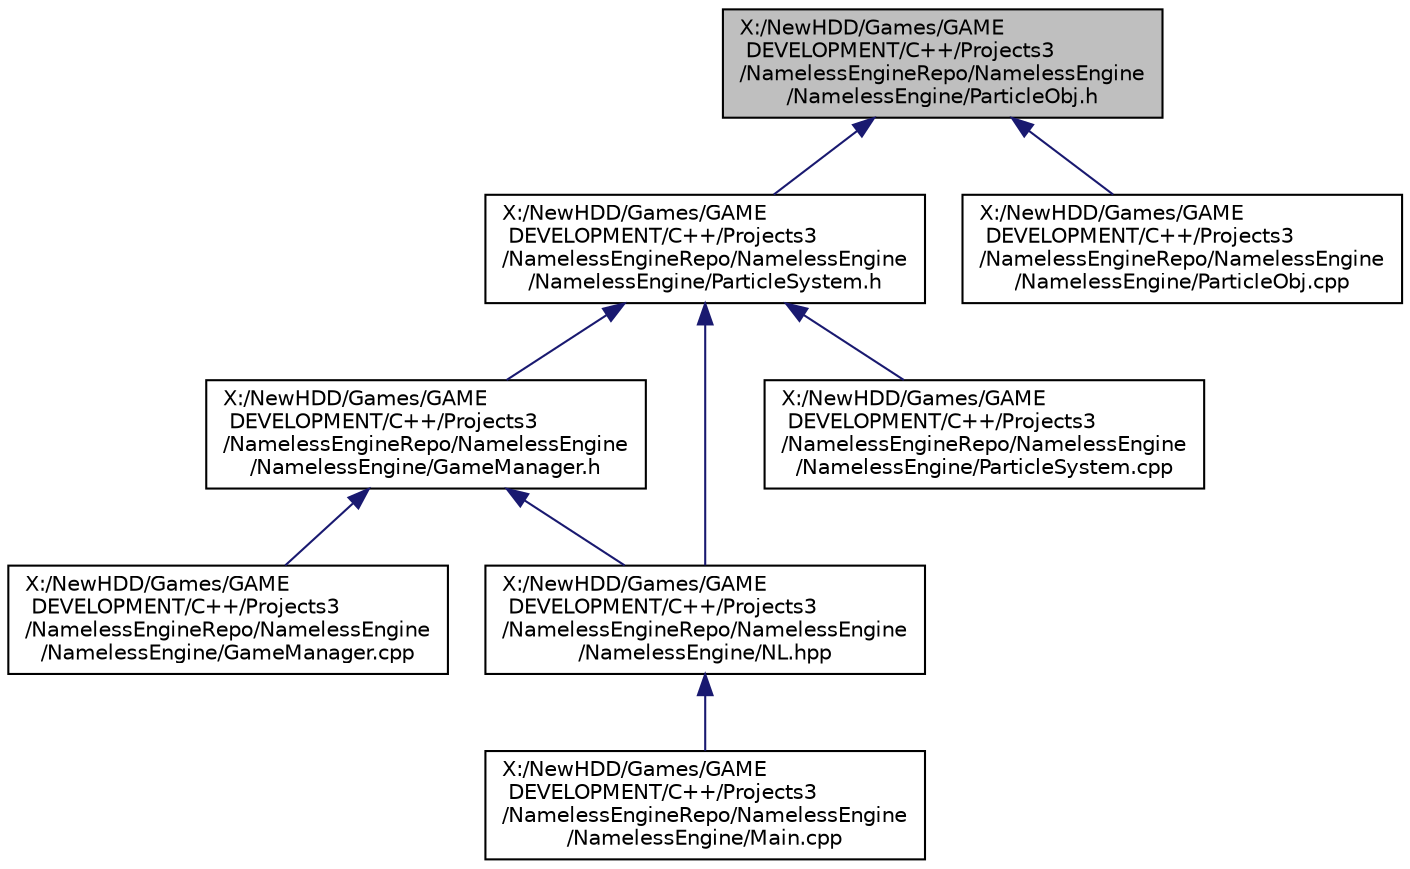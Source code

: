 digraph "X:/NewHDD/Games/GAME DEVELOPMENT/C++/Projects3/NamelessEngineRepo/NamelessEngine/NamelessEngine/ParticleObj.h"
{
  edge [fontname="Helvetica",fontsize="10",labelfontname="Helvetica",labelfontsize="10"];
  node [fontname="Helvetica",fontsize="10",shape=record];
  Node26 [label="X:/NewHDD/Games/GAME\l DEVELOPMENT/C++/Projects3\l/NamelessEngineRepo/NamelessEngine\l/NamelessEngine/ParticleObj.h",height=0.2,width=0.4,color="black", fillcolor="grey75", style="filled", fontcolor="black"];
  Node26 -> Node27 [dir="back",color="midnightblue",fontsize="10",style="solid",fontname="Helvetica"];
  Node27 [label="X:/NewHDD/Games/GAME\l DEVELOPMENT/C++/Projects3\l/NamelessEngineRepo/NamelessEngine\l/NamelessEngine/ParticleSystem.h",height=0.2,width=0.4,color="black", fillcolor="white", style="filled",URL="$_particle_system_8h.html"];
  Node27 -> Node28 [dir="back",color="midnightblue",fontsize="10",style="solid",fontname="Helvetica"];
  Node28 [label="X:/NewHDD/Games/GAME\l DEVELOPMENT/C++/Projects3\l/NamelessEngineRepo/NamelessEngine\l/NamelessEngine/GameManager.h",height=0.2,width=0.4,color="black", fillcolor="white", style="filled",URL="$_game_manager_8h.html"];
  Node28 -> Node29 [dir="back",color="midnightblue",fontsize="10",style="solid",fontname="Helvetica"];
  Node29 [label="X:/NewHDD/Games/GAME\l DEVELOPMENT/C++/Projects3\l/NamelessEngineRepo/NamelessEngine\l/NamelessEngine/GameManager.cpp",height=0.2,width=0.4,color="black", fillcolor="white", style="filled",URL="$_game_manager_8cpp.html"];
  Node28 -> Node30 [dir="back",color="midnightblue",fontsize="10",style="solid",fontname="Helvetica"];
  Node30 [label="X:/NewHDD/Games/GAME\l DEVELOPMENT/C++/Projects3\l/NamelessEngineRepo/NamelessEngine\l/NamelessEngine/NL.hpp",height=0.2,width=0.4,color="black", fillcolor="white", style="filled",URL="$_n_l_8hpp.html"];
  Node30 -> Node31 [dir="back",color="midnightblue",fontsize="10",style="solid",fontname="Helvetica"];
  Node31 [label="X:/NewHDD/Games/GAME\l DEVELOPMENT/C++/Projects3\l/NamelessEngineRepo/NamelessEngine\l/NamelessEngine/Main.cpp",height=0.2,width=0.4,color="black", fillcolor="white", style="filled",URL="$_main_8cpp.html"];
  Node27 -> Node30 [dir="back",color="midnightblue",fontsize="10",style="solid",fontname="Helvetica"];
  Node27 -> Node32 [dir="back",color="midnightblue",fontsize="10",style="solid",fontname="Helvetica"];
  Node32 [label="X:/NewHDD/Games/GAME\l DEVELOPMENT/C++/Projects3\l/NamelessEngineRepo/NamelessEngine\l/NamelessEngine/ParticleSystem.cpp",height=0.2,width=0.4,color="black", fillcolor="white", style="filled",URL="$_particle_system_8cpp.html"];
  Node26 -> Node33 [dir="back",color="midnightblue",fontsize="10",style="solid",fontname="Helvetica"];
  Node33 [label="X:/NewHDD/Games/GAME\l DEVELOPMENT/C++/Projects3\l/NamelessEngineRepo/NamelessEngine\l/NamelessEngine/ParticleObj.cpp",height=0.2,width=0.4,color="black", fillcolor="white", style="filled",URL="$_particle_obj_8cpp.html"];
}
